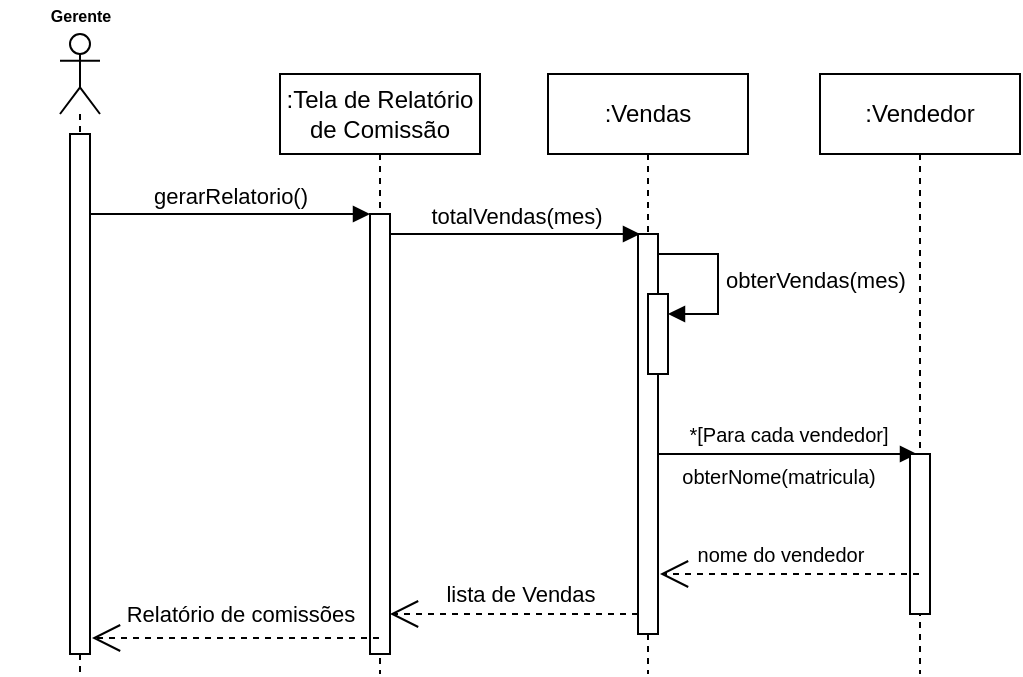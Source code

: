 <mxfile version="25.0.3">
  <diagram name="Página-1" id="zEEYkrFsU6_-CBXIA_Tl">
    <mxGraphModel dx="1080" dy="447" grid="1" gridSize="10" guides="1" tooltips="1" connect="1" arrows="1" fold="1" page="1" pageScale="1" pageWidth="827" pageHeight="1169" math="0" shadow="0">
      <root>
        <mxCell id="0" />
        <mxCell id="1" parent="0" />
        <mxCell id="Ffe5xc6SbQVrDuRhyWjF-1" value="" style="shape=umlLifeline;perimeter=lifelinePerimeter;whiteSpace=wrap;html=1;container=1;dropTarget=0;collapsible=0;recursiveResize=0;outlineConnect=0;portConstraint=eastwest;newEdgeStyle={&quot;curved&quot;:0,&quot;rounded&quot;:0};participant=umlActor;" parent="1" vertex="1">
          <mxGeometry x="120" y="120" width="20" height="320" as="geometry" />
        </mxCell>
        <mxCell id="Ffe5xc6SbQVrDuRhyWjF-6" value="" style="html=1;points=[[0,0,0,0,5],[0,1,0,0,-5],[1,0,0,0,5],[1,1,0,0,-5]];perimeter=orthogonalPerimeter;outlineConnect=0;targetShapes=umlLifeline;portConstraint=eastwest;newEdgeStyle={&quot;curved&quot;:0,&quot;rounded&quot;:0};" parent="Ffe5xc6SbQVrDuRhyWjF-1" vertex="1">
          <mxGeometry x="5" y="50" width="10" height="260" as="geometry" />
        </mxCell>
        <mxCell id="Ffe5xc6SbQVrDuRhyWjF-2" value="Gerente" style="text;align=center;fontStyle=1;verticalAlign=middle;spacingLeft=3;spacingRight=3;strokeColor=none;rotatable=0;points=[[0,0.5],[1,0.5]];portConstraint=eastwest;html=1;fontSize=8;" parent="1" vertex="1">
          <mxGeometry x="90" y="103" width="80" height="16" as="geometry" />
        </mxCell>
        <mxCell id="Ffe5xc6SbQVrDuRhyWjF-3" value=":Tela de Relatório de Comissão" style="shape=umlLifeline;perimeter=lifelinePerimeter;whiteSpace=wrap;html=1;container=1;dropTarget=0;collapsible=0;recursiveResize=0;outlineConnect=0;portConstraint=eastwest;newEdgeStyle={&quot;curved&quot;:0,&quot;rounded&quot;:0};" parent="1" vertex="1">
          <mxGeometry x="230" y="140" width="100" height="300" as="geometry" />
        </mxCell>
        <mxCell id="Ffe5xc6SbQVrDuRhyWjF-7" value="" style="html=1;points=[[0,0,0,0,5],[0,1,0,0,-5],[1,0,0,0,5],[1,1,0,0,-5]];perimeter=orthogonalPerimeter;outlineConnect=0;targetShapes=umlLifeline;portConstraint=eastwest;newEdgeStyle={&quot;curved&quot;:0,&quot;rounded&quot;:0};" parent="Ffe5xc6SbQVrDuRhyWjF-3" vertex="1">
          <mxGeometry x="45" y="70" width="10" height="220" as="geometry" />
        </mxCell>
        <mxCell id="Ffe5xc6SbQVrDuRhyWjF-4" value=":Vendas" style="shape=umlLifeline;whiteSpace=wrap;html=1;container=1;dropTarget=0;collapsible=0;recursiveResize=0;outlineConnect=0;portConstraint=eastwest;newEdgeStyle={&quot;curved&quot;:0,&quot;rounded&quot;:0};points=[[0,0,0,0,5],[0,1,0,0,-5],[1,0,0,0,5],[1,1,0,0,-5]];perimeter=rectanglePerimeter;targetShapes=umlLifeline;participant=label;" parent="1" vertex="1">
          <mxGeometry x="364" y="140" width="100" height="300" as="geometry" />
        </mxCell>
        <mxCell id="IB6WW9pfL0fr2FN8s_nD-2" value="" style="html=1;points=[[0,0,0,0,5],[0,1,0,0,-5],[1,0,0,0,5],[1,1,0,0,-5]];perimeter=orthogonalPerimeter;outlineConnect=0;targetShapes=umlLifeline;portConstraint=eastwest;newEdgeStyle={&quot;curved&quot;:0,&quot;rounded&quot;:0};" vertex="1" parent="Ffe5xc6SbQVrDuRhyWjF-4">
          <mxGeometry x="45" y="80" width="10" height="200" as="geometry" />
        </mxCell>
        <mxCell id="IB6WW9pfL0fr2FN8s_nD-7" value="" style="html=1;points=[[0,0,0,0,5],[0,1,0,0,-5],[1,0,0,0,5],[1,1,0,0,-5]];perimeter=orthogonalPerimeter;outlineConnect=0;targetShapes=umlLifeline;portConstraint=eastwest;newEdgeStyle={&quot;curved&quot;:0,&quot;rounded&quot;:0};" vertex="1" parent="Ffe5xc6SbQVrDuRhyWjF-4">
          <mxGeometry x="50" y="110" width="10" height="40" as="geometry" />
        </mxCell>
        <mxCell id="IB6WW9pfL0fr2FN8s_nD-8" value="obterVendas(mes)" style="html=1;align=left;spacingLeft=2;endArrow=block;rounded=0;edgeStyle=orthogonalEdgeStyle;curved=0;rounded=0;" edge="1" target="IB6WW9pfL0fr2FN8s_nD-7" parent="Ffe5xc6SbQVrDuRhyWjF-4">
          <mxGeometry relative="1" as="geometry">
            <mxPoint x="55" y="90" as="sourcePoint" />
            <Array as="points">
              <mxPoint x="85" y="120" />
            </Array>
          </mxGeometry>
        </mxCell>
        <mxCell id="Ffe5xc6SbQVrDuRhyWjF-12" value="gerarRelatorio()" style="html=1;verticalAlign=bottom;endArrow=block;curved=0;rounded=0;" parent="1" edge="1">
          <mxGeometry width="80" relative="1" as="geometry">
            <mxPoint x="135" y="210" as="sourcePoint" />
            <mxPoint x="275.0" y="210" as="targetPoint" />
          </mxGeometry>
        </mxCell>
        <mxCell id="IB6WW9pfL0fr2FN8s_nD-3" value="totalVendas(mes)" style="html=1;verticalAlign=bottom;endArrow=block;curved=0;rounded=0;" edge="1" parent="1" source="Ffe5xc6SbQVrDuRhyWjF-7">
          <mxGeometry width="80" relative="1" as="geometry">
            <mxPoint x="290" y="220" as="sourcePoint" />
            <mxPoint x="410" y="220" as="targetPoint" />
          </mxGeometry>
        </mxCell>
        <mxCell id="IB6WW9pfL0fr2FN8s_nD-9" value="obterNome(matricula)" style="html=1;verticalAlign=bottom;endArrow=block;curved=0;rounded=0;fontSize=10;" edge="1" parent="1">
          <mxGeometry x="-0.073" y="-20" width="80" relative="1" as="geometry">
            <mxPoint x="419" y="330" as="sourcePoint" />
            <mxPoint x="548.5" y="330" as="targetPoint" />
            <mxPoint as="offset" />
          </mxGeometry>
        </mxCell>
        <mxCell id="IB6WW9pfL0fr2FN8s_nD-10" value=":Vendedor" style="shape=umlLifeline;perimeter=lifelinePerimeter;whiteSpace=wrap;html=1;container=1;dropTarget=0;collapsible=0;recursiveResize=0;outlineConnect=0;portConstraint=eastwest;newEdgeStyle={&quot;curved&quot;:0,&quot;rounded&quot;:0};" vertex="1" parent="1">
          <mxGeometry x="500" y="140" width="100" height="300" as="geometry" />
        </mxCell>
        <mxCell id="IB6WW9pfL0fr2FN8s_nD-13" value="" style="html=1;points=[[0,0,0,0,5],[0,1,0,0,-5],[1,0,0,0,5],[1,1,0,0,-5]];perimeter=orthogonalPerimeter;outlineConnect=0;targetShapes=umlLifeline;portConstraint=eastwest;newEdgeStyle={&quot;curved&quot;:0,&quot;rounded&quot;:0};" vertex="1" parent="IB6WW9pfL0fr2FN8s_nD-10">
          <mxGeometry x="45" y="190" width="10" height="80" as="geometry" />
        </mxCell>
        <mxCell id="IB6WW9pfL0fr2FN8s_nD-11" value="*[Para cada vendedor]" style="text;html=1;align=center;verticalAlign=middle;resizable=0;points=[];autosize=1;strokeColor=none;fillColor=none;fontSize=10;" vertex="1" parent="1">
          <mxGeometry x="424" y="305" width="120" height="30" as="geometry" />
        </mxCell>
        <mxCell id="IB6WW9pfL0fr2FN8s_nD-12" value="nome do vendedor" style="endArrow=open;endSize=12;dashed=1;html=1;rounded=0;fontSize=10;" edge="1" parent="1" source="IB6WW9pfL0fr2FN8s_nD-10">
          <mxGeometry x="0.073" y="-10" width="160" relative="1" as="geometry">
            <mxPoint x="506" y="392" as="sourcePoint" />
            <mxPoint x="420" y="390" as="targetPoint" />
            <mxPoint as="offset" />
          </mxGeometry>
        </mxCell>
        <mxCell id="IB6WW9pfL0fr2FN8s_nD-14" value="lista de Vendas" style="endArrow=open;endSize=12;dashed=1;html=1;rounded=0;" edge="1" parent="1">
          <mxGeometry x="-0.048" y="-10" width="160" relative="1" as="geometry">
            <mxPoint x="409" y="410" as="sourcePoint" />
            <mxPoint x="285" y="410" as="targetPoint" />
            <Array as="points">
              <mxPoint x="370" y="410" />
            </Array>
            <mxPoint as="offset" />
          </mxGeometry>
        </mxCell>
        <mxCell id="IB6WW9pfL0fr2FN8s_nD-15" value="Relatório de comissões" style="endArrow=open;endSize=12;dashed=1;html=1;rounded=0;" edge="1" parent="1" source="Ffe5xc6SbQVrDuRhyWjF-3">
          <mxGeometry x="-0.031" y="-12" width="160" relative="1" as="geometry">
            <mxPoint x="226" y="422" as="sourcePoint" />
            <mxPoint x="136" y="422" as="targetPoint" />
            <mxPoint as="offset" />
          </mxGeometry>
        </mxCell>
      </root>
    </mxGraphModel>
  </diagram>
</mxfile>
